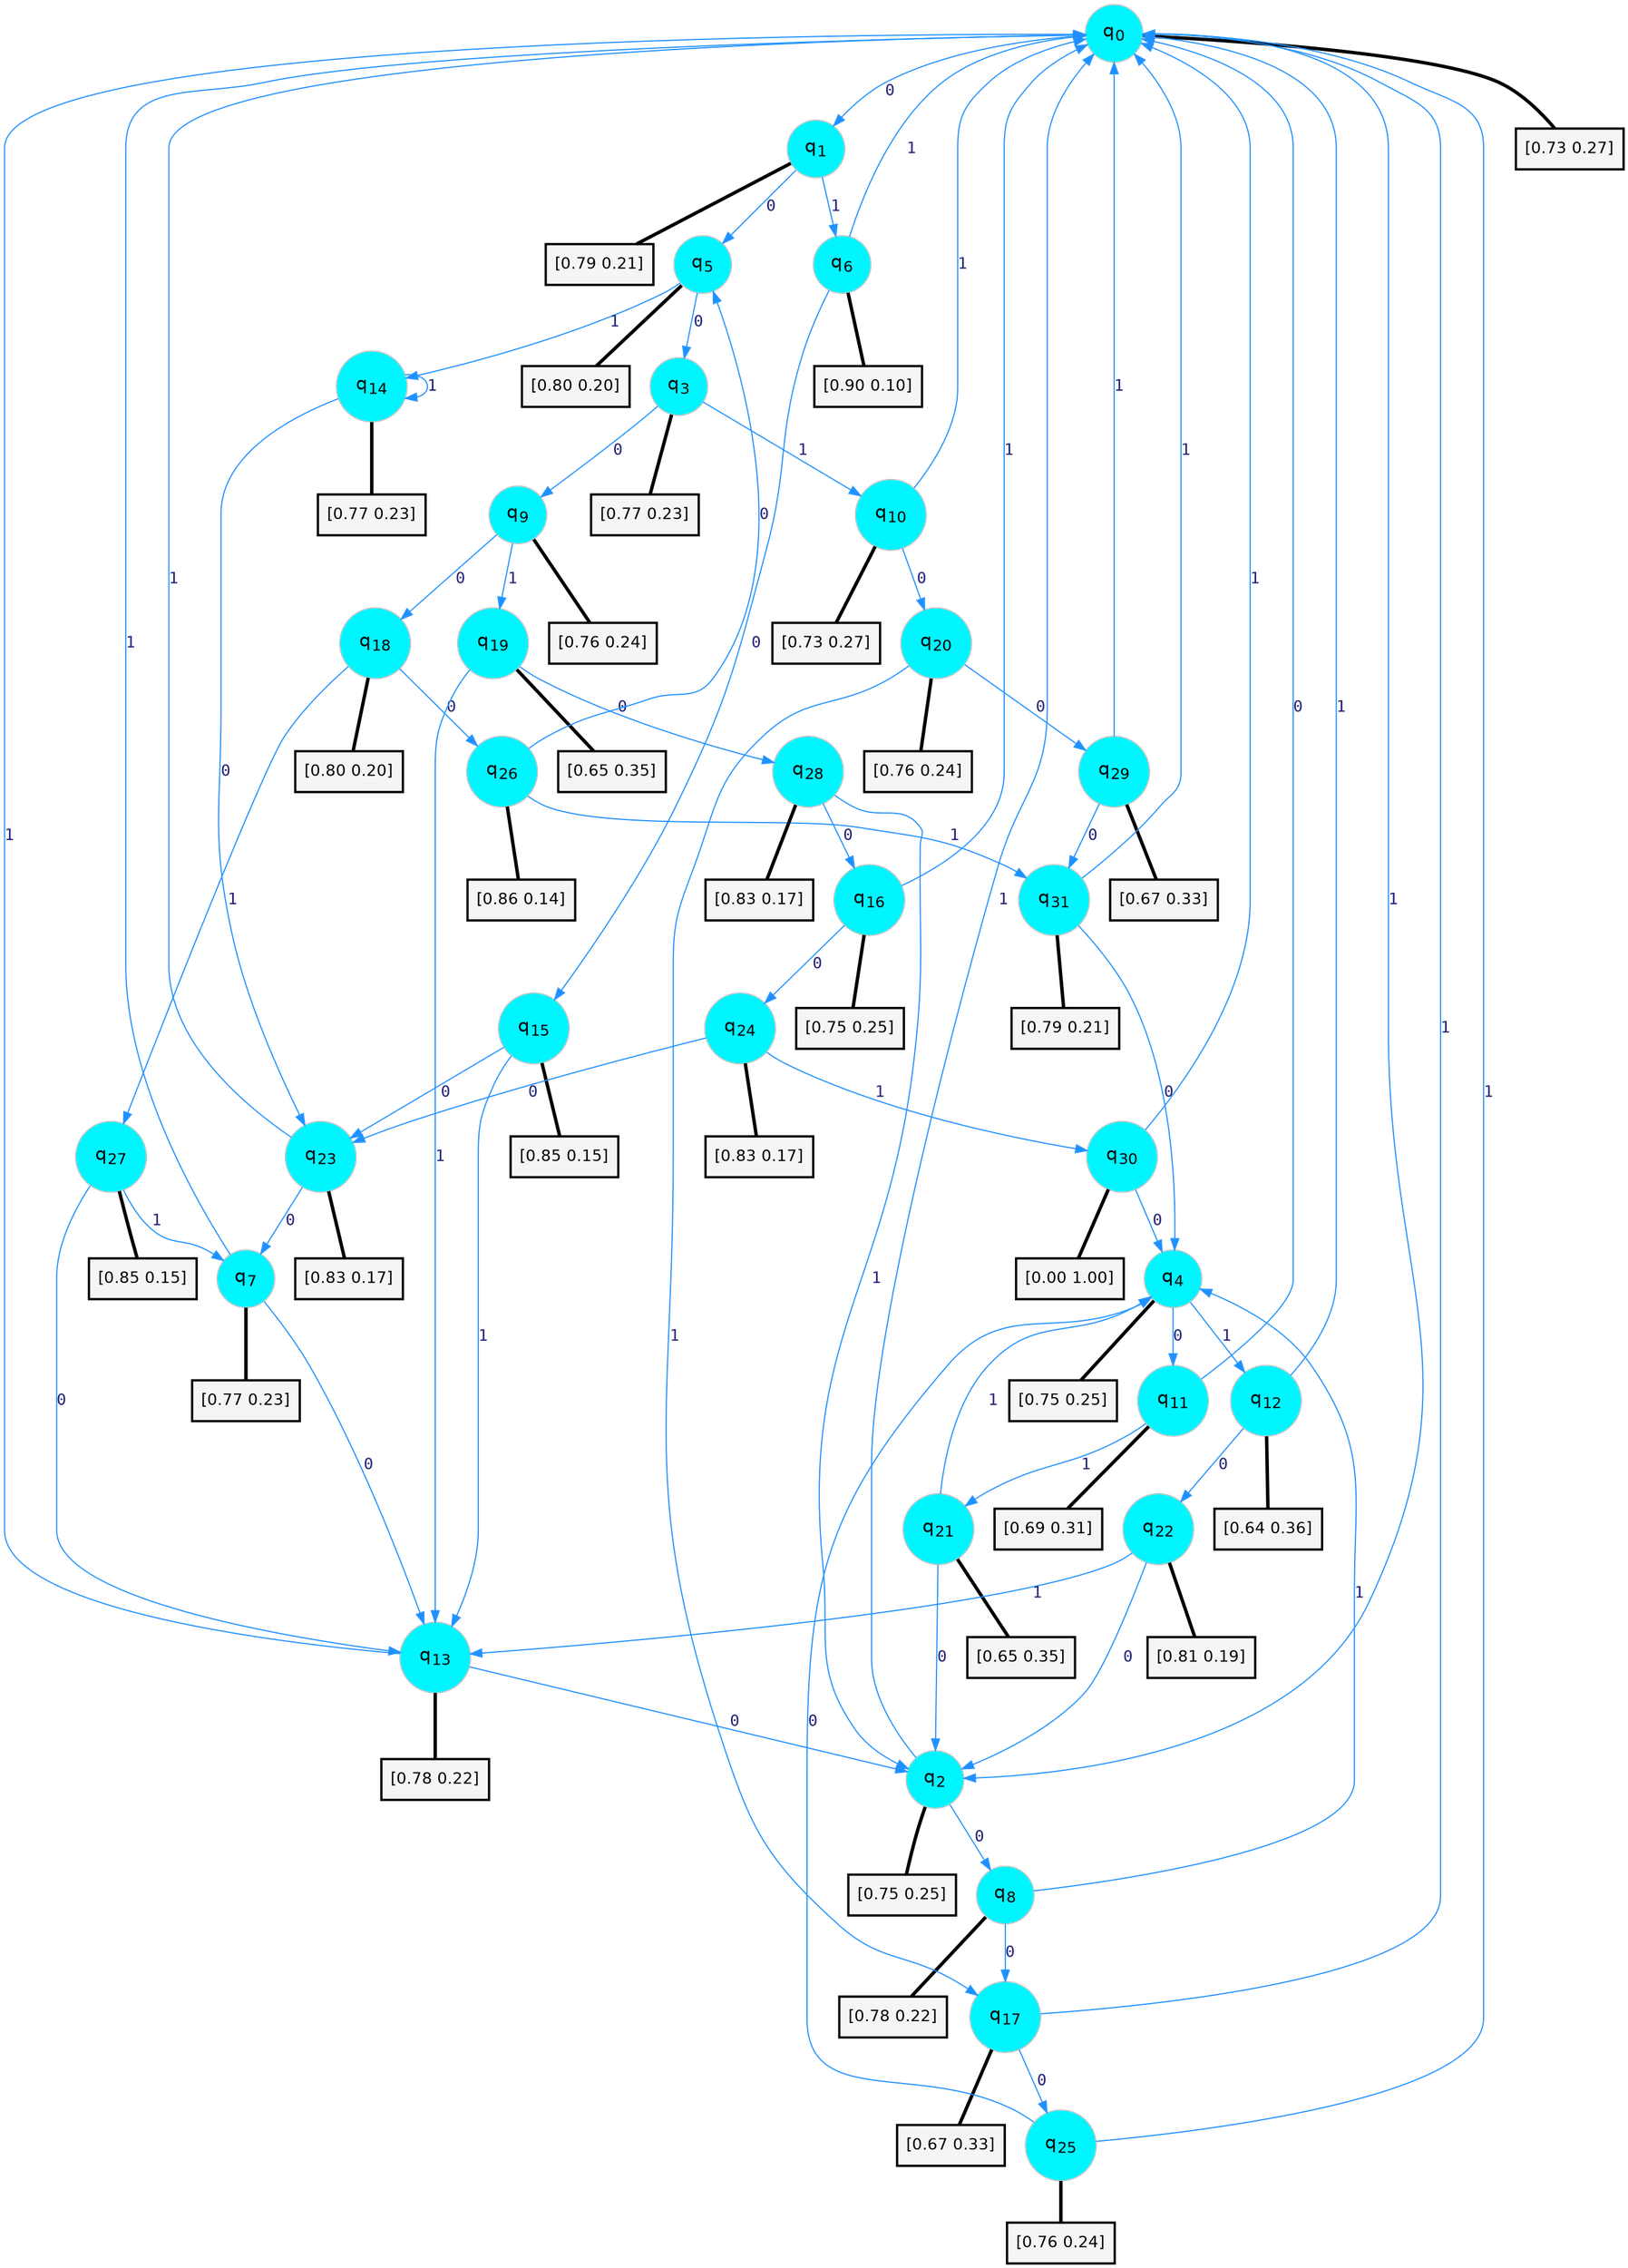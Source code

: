 digraph G {
graph [
bgcolor=transparent, dpi=300, rankdir=TD, size="40,25"];
node [
color=gray, fillcolor=turquoise1, fontcolor=black, fontname=Helvetica, fontsize=16, fontweight=bold, shape=circle, style=filled];
edge [
arrowsize=1, color=dodgerblue1, fontcolor=midnightblue, fontname=courier, fontweight=bold, penwidth=1, style=solid, weight=20];
0[label=<q<SUB>0</SUB>>];
1[label=<q<SUB>1</SUB>>];
2[label=<q<SUB>2</SUB>>];
3[label=<q<SUB>3</SUB>>];
4[label=<q<SUB>4</SUB>>];
5[label=<q<SUB>5</SUB>>];
6[label=<q<SUB>6</SUB>>];
7[label=<q<SUB>7</SUB>>];
8[label=<q<SUB>8</SUB>>];
9[label=<q<SUB>9</SUB>>];
10[label=<q<SUB>10</SUB>>];
11[label=<q<SUB>11</SUB>>];
12[label=<q<SUB>12</SUB>>];
13[label=<q<SUB>13</SUB>>];
14[label=<q<SUB>14</SUB>>];
15[label=<q<SUB>15</SUB>>];
16[label=<q<SUB>16</SUB>>];
17[label=<q<SUB>17</SUB>>];
18[label=<q<SUB>18</SUB>>];
19[label=<q<SUB>19</SUB>>];
20[label=<q<SUB>20</SUB>>];
21[label=<q<SUB>21</SUB>>];
22[label=<q<SUB>22</SUB>>];
23[label=<q<SUB>23</SUB>>];
24[label=<q<SUB>24</SUB>>];
25[label=<q<SUB>25</SUB>>];
26[label=<q<SUB>26</SUB>>];
27[label=<q<SUB>27</SUB>>];
28[label=<q<SUB>28</SUB>>];
29[label=<q<SUB>29</SUB>>];
30[label=<q<SUB>30</SUB>>];
31[label=<q<SUB>31</SUB>>];
32[label="[0.73 0.27]", shape=box,fontcolor=black, fontname=Helvetica, fontsize=14, penwidth=2, fillcolor=whitesmoke,color=black];
33[label="[0.79 0.21]", shape=box,fontcolor=black, fontname=Helvetica, fontsize=14, penwidth=2, fillcolor=whitesmoke,color=black];
34[label="[0.75 0.25]", shape=box,fontcolor=black, fontname=Helvetica, fontsize=14, penwidth=2, fillcolor=whitesmoke,color=black];
35[label="[0.77 0.23]", shape=box,fontcolor=black, fontname=Helvetica, fontsize=14, penwidth=2, fillcolor=whitesmoke,color=black];
36[label="[0.75 0.25]", shape=box,fontcolor=black, fontname=Helvetica, fontsize=14, penwidth=2, fillcolor=whitesmoke,color=black];
37[label="[0.80 0.20]", shape=box,fontcolor=black, fontname=Helvetica, fontsize=14, penwidth=2, fillcolor=whitesmoke,color=black];
38[label="[0.90 0.10]", shape=box,fontcolor=black, fontname=Helvetica, fontsize=14, penwidth=2, fillcolor=whitesmoke,color=black];
39[label="[0.77 0.23]", shape=box,fontcolor=black, fontname=Helvetica, fontsize=14, penwidth=2, fillcolor=whitesmoke,color=black];
40[label="[0.78 0.22]", shape=box,fontcolor=black, fontname=Helvetica, fontsize=14, penwidth=2, fillcolor=whitesmoke,color=black];
41[label="[0.76 0.24]", shape=box,fontcolor=black, fontname=Helvetica, fontsize=14, penwidth=2, fillcolor=whitesmoke,color=black];
42[label="[0.73 0.27]", shape=box,fontcolor=black, fontname=Helvetica, fontsize=14, penwidth=2, fillcolor=whitesmoke,color=black];
43[label="[0.69 0.31]", shape=box,fontcolor=black, fontname=Helvetica, fontsize=14, penwidth=2, fillcolor=whitesmoke,color=black];
44[label="[0.64 0.36]", shape=box,fontcolor=black, fontname=Helvetica, fontsize=14, penwidth=2, fillcolor=whitesmoke,color=black];
45[label="[0.78 0.22]", shape=box,fontcolor=black, fontname=Helvetica, fontsize=14, penwidth=2, fillcolor=whitesmoke,color=black];
46[label="[0.77 0.23]", shape=box,fontcolor=black, fontname=Helvetica, fontsize=14, penwidth=2, fillcolor=whitesmoke,color=black];
47[label="[0.85 0.15]", shape=box,fontcolor=black, fontname=Helvetica, fontsize=14, penwidth=2, fillcolor=whitesmoke,color=black];
48[label="[0.75 0.25]", shape=box,fontcolor=black, fontname=Helvetica, fontsize=14, penwidth=2, fillcolor=whitesmoke,color=black];
49[label="[0.67 0.33]", shape=box,fontcolor=black, fontname=Helvetica, fontsize=14, penwidth=2, fillcolor=whitesmoke,color=black];
50[label="[0.80 0.20]", shape=box,fontcolor=black, fontname=Helvetica, fontsize=14, penwidth=2, fillcolor=whitesmoke,color=black];
51[label="[0.65 0.35]", shape=box,fontcolor=black, fontname=Helvetica, fontsize=14, penwidth=2, fillcolor=whitesmoke,color=black];
52[label="[0.76 0.24]", shape=box,fontcolor=black, fontname=Helvetica, fontsize=14, penwidth=2, fillcolor=whitesmoke,color=black];
53[label="[0.65 0.35]", shape=box,fontcolor=black, fontname=Helvetica, fontsize=14, penwidth=2, fillcolor=whitesmoke,color=black];
54[label="[0.81 0.19]", shape=box,fontcolor=black, fontname=Helvetica, fontsize=14, penwidth=2, fillcolor=whitesmoke,color=black];
55[label="[0.83 0.17]", shape=box,fontcolor=black, fontname=Helvetica, fontsize=14, penwidth=2, fillcolor=whitesmoke,color=black];
56[label="[0.83 0.17]", shape=box,fontcolor=black, fontname=Helvetica, fontsize=14, penwidth=2, fillcolor=whitesmoke,color=black];
57[label="[0.76 0.24]", shape=box,fontcolor=black, fontname=Helvetica, fontsize=14, penwidth=2, fillcolor=whitesmoke,color=black];
58[label="[0.86 0.14]", shape=box,fontcolor=black, fontname=Helvetica, fontsize=14, penwidth=2, fillcolor=whitesmoke,color=black];
59[label="[0.85 0.15]", shape=box,fontcolor=black, fontname=Helvetica, fontsize=14, penwidth=2, fillcolor=whitesmoke,color=black];
60[label="[0.83 0.17]", shape=box,fontcolor=black, fontname=Helvetica, fontsize=14, penwidth=2, fillcolor=whitesmoke,color=black];
61[label="[0.67 0.33]", shape=box,fontcolor=black, fontname=Helvetica, fontsize=14, penwidth=2, fillcolor=whitesmoke,color=black];
62[label="[0.00 1.00]", shape=box,fontcolor=black, fontname=Helvetica, fontsize=14, penwidth=2, fillcolor=whitesmoke,color=black];
63[label="[0.79 0.21]", shape=box,fontcolor=black, fontname=Helvetica, fontsize=14, penwidth=2, fillcolor=whitesmoke,color=black];
0->1 [label=0];
0->2 [label=1];
0->32 [arrowhead=none, penwidth=3,color=black];
1->5 [label=0];
1->6 [label=1];
1->33 [arrowhead=none, penwidth=3,color=black];
2->8 [label=0];
2->0 [label=1];
2->34 [arrowhead=none, penwidth=3,color=black];
3->9 [label=0];
3->10 [label=1];
3->35 [arrowhead=none, penwidth=3,color=black];
4->11 [label=0];
4->12 [label=1];
4->36 [arrowhead=none, penwidth=3,color=black];
5->3 [label=0];
5->14 [label=1];
5->37 [arrowhead=none, penwidth=3,color=black];
6->15 [label=0];
6->0 [label=1];
6->38 [arrowhead=none, penwidth=3,color=black];
7->13 [label=0];
7->0 [label=1];
7->39 [arrowhead=none, penwidth=3,color=black];
8->17 [label=0];
8->4 [label=1];
8->40 [arrowhead=none, penwidth=3,color=black];
9->18 [label=0];
9->19 [label=1];
9->41 [arrowhead=none, penwidth=3,color=black];
10->20 [label=0];
10->0 [label=1];
10->42 [arrowhead=none, penwidth=3,color=black];
11->0 [label=0];
11->21 [label=1];
11->43 [arrowhead=none, penwidth=3,color=black];
12->22 [label=0];
12->0 [label=1];
12->44 [arrowhead=none, penwidth=3,color=black];
13->2 [label=0];
13->0 [label=1];
13->45 [arrowhead=none, penwidth=3,color=black];
14->23 [label=0];
14->14 [label=1];
14->46 [arrowhead=none, penwidth=3,color=black];
15->23 [label=0];
15->13 [label=1];
15->47 [arrowhead=none, penwidth=3,color=black];
16->24 [label=0];
16->0 [label=1];
16->48 [arrowhead=none, penwidth=3,color=black];
17->25 [label=0];
17->0 [label=1];
17->49 [arrowhead=none, penwidth=3,color=black];
18->26 [label=0];
18->27 [label=1];
18->50 [arrowhead=none, penwidth=3,color=black];
19->28 [label=0];
19->13 [label=1];
19->51 [arrowhead=none, penwidth=3,color=black];
20->29 [label=0];
20->17 [label=1];
20->52 [arrowhead=none, penwidth=3,color=black];
21->2 [label=0];
21->4 [label=1];
21->53 [arrowhead=none, penwidth=3,color=black];
22->2 [label=0];
22->13 [label=1];
22->54 [arrowhead=none, penwidth=3,color=black];
23->7 [label=0];
23->0 [label=1];
23->55 [arrowhead=none, penwidth=3,color=black];
24->23 [label=0];
24->30 [label=1];
24->56 [arrowhead=none, penwidth=3,color=black];
25->4 [label=0];
25->0 [label=1];
25->57 [arrowhead=none, penwidth=3,color=black];
26->5 [label=0];
26->31 [label=1];
26->58 [arrowhead=none, penwidth=3,color=black];
27->13 [label=0];
27->7 [label=1];
27->59 [arrowhead=none, penwidth=3,color=black];
28->16 [label=0];
28->2 [label=1];
28->60 [arrowhead=none, penwidth=3,color=black];
29->31 [label=0];
29->0 [label=1];
29->61 [arrowhead=none, penwidth=3,color=black];
30->4 [label=0];
30->0 [label=1];
30->62 [arrowhead=none, penwidth=3,color=black];
31->4 [label=0];
31->0 [label=1];
31->63 [arrowhead=none, penwidth=3,color=black];
}
